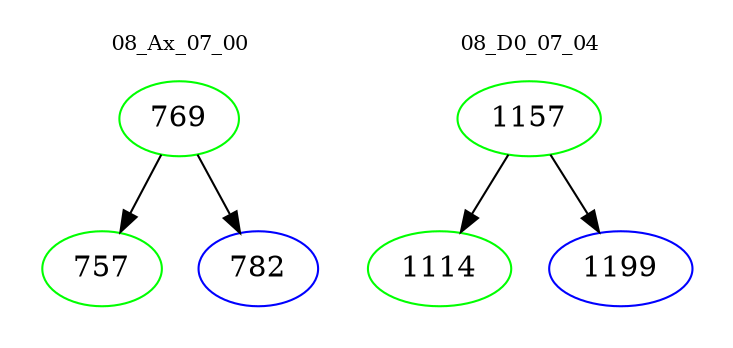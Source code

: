 digraph{
subgraph cluster_0 {
color = white
label = "08_Ax_07_00";
fontsize=10;
T0_769 [label="769", color="green"]
T0_769 -> T0_757 [color="black"]
T0_757 [label="757", color="green"]
T0_769 -> T0_782 [color="black"]
T0_782 [label="782", color="blue"]
}
subgraph cluster_1 {
color = white
label = "08_D0_07_04";
fontsize=10;
T1_1157 [label="1157", color="green"]
T1_1157 -> T1_1114 [color="black"]
T1_1114 [label="1114", color="green"]
T1_1157 -> T1_1199 [color="black"]
T1_1199 [label="1199", color="blue"]
}
}
